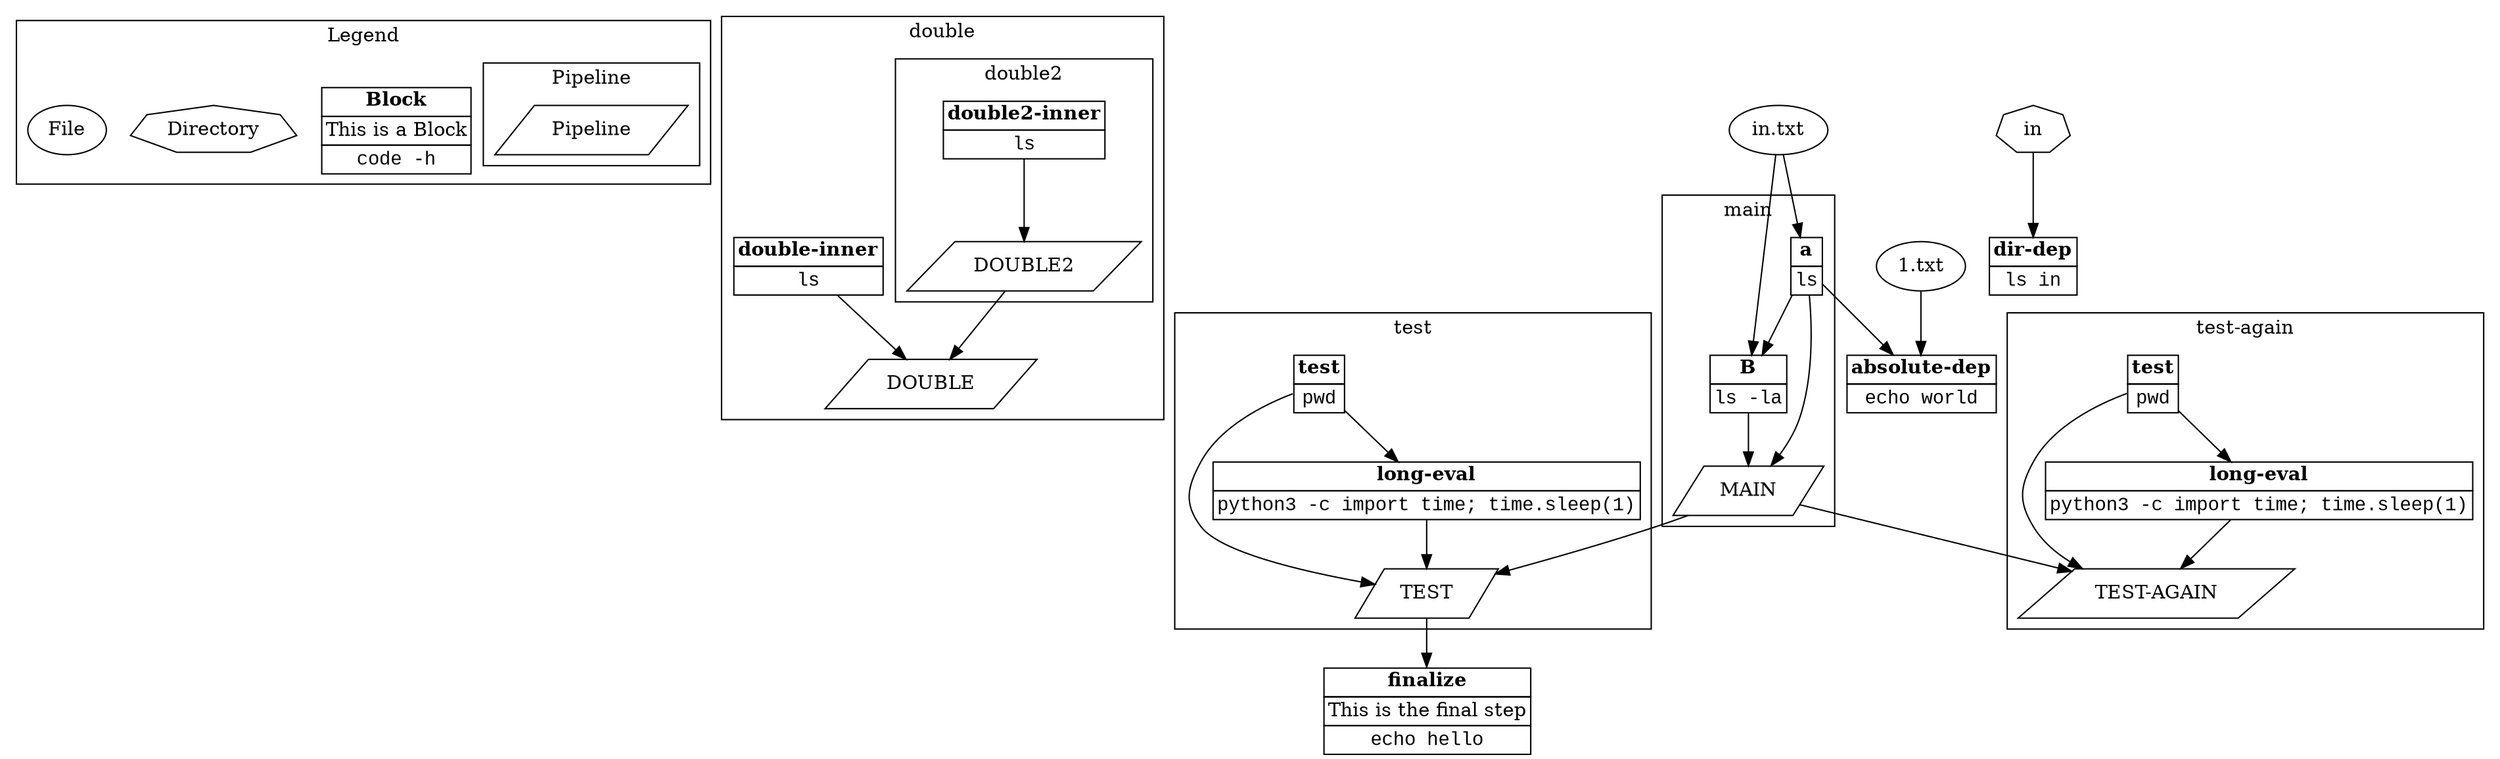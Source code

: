 digraph  {
	subgraph cluster_s4 {
		ID = "cluster_s4";
		subgraph cluster_s0 {
			ID = "cluster_s0";
			label="Pipeline";
			n22[label="Pipeline",shape="parallelogram"];
			
		}label="Legend";
		n23[label=<<table border="0" cellborder="1" cellspacing="0"><tr><td><b>Block</b></td></tr><tr><td>This is a Block</td></tr><tr><td><font face="Courier New, Courier, monospace">code -h</font></td></tr></table>>,shape="plain"];
		n21[label="Directory",shape="septagon"];
		n20[label="File",shape="oval"];
		
	}subgraph cluster_s3 {
		ID = "cluster_s3";
		subgraph cluster_s0 {
			ID = "cluster_s0";
			label="double2";
			n14[label="DOUBLE2",shape="parallelogram"];
			n15[label=<<table border="0" cellborder="1" cellspacing="0"><tr><td><b>double2-inner</b></td></tr><tr><td><font face="Courier New, Courier, monospace">ls</font></td></tr></table>>,shape="plain"];
			
		}label="double";
		n13[label="DOUBLE",shape="parallelogram"];
		n16[label=<<table border="0" cellborder="1" cellspacing="0"><tr><td><b>double-inner</b></td></tr><tr><td><font face="Courier New, Courier, monospace">ls</font></td></tr></table>>,shape="plain"];
		
	}subgraph cluster_s1 {
		ID = "cluster_s1";
		label="main";
		n8[label=<<table border="0" cellborder="1" cellspacing="0"><tr><td><b>B</b></td></tr><tr><td><font face="Courier New, Courier, monospace">ls -la</font></td></tr></table>>,shape="plain"];
		n6[label="MAIN",shape="parallelogram"];
		n7[label=<<table border="0" cellborder="1" cellspacing="0"><tr><td><b>a</b></td></tr><tr><td><font face="Courier New, Courier, monospace">ls</font></td></tr></table>>,shape="plain"];
		
	}subgraph cluster_s0 {
		ID = "cluster_s0";
		label="test";
		n1[label="TEST",shape="parallelogram"];
		n2[label=<<table border="0" cellborder="1" cellspacing="0"><tr><td><b>long-eval</b></td></tr><tr><td><font face="Courier New, Courier, monospace">python3 -c import time; time.sleep(1)</font></td></tr></table>>,shape="plain"];
		n3[label=<<table border="0" cellborder="1" cellspacing="0"><tr><td><b>test</b></td></tr><tr><td><font face="Courier New, Courier, monospace">pwd</font></td></tr></table>>,shape="plain"];
		
	}subgraph cluster_s2 {
		ID = "cluster_s2";
		label="test-again";
		n10[label="TEST-AGAIN",shape="parallelogram"];
		n11[label=<<table border="0" cellborder="1" cellspacing="0"><tr><td><b>long-eval</b></td></tr><tr><td><font face="Courier New, Courier, monospace">python3 -c import time; time.sleep(1)</font></td></tr></table>>,shape="plain"];
		n12[label=<<table border="0" cellborder="1" cellspacing="0"><tr><td><b>test</b></td></tr><tr><td><font face="Courier New, Courier, monospace">pwd</font></td></tr></table>>,shape="plain"];
		
	}
	n18[label="1.txt",shape="oval"];
	n5[label=<<table border="0" cellborder="1" cellspacing="0"><tr><td><b>absolute-dep</b></td></tr><tr><td><font face="Courier New, Courier, monospace">echo world</font></td></tr></table>>,shape="plain"];
	n4[label=<<table border="0" cellborder="1" cellspacing="0"><tr><td><b>dir-dep</b></td></tr><tr><td><font face="Courier New, Courier, monospace">ls in</font></td></tr></table>>,shape="plain"];
	n9[label=<<table border="0" cellborder="1" cellspacing="0"><tr><td><b>finalize</b></td></tr><tr><td>This is the final step</td></tr><tr><td><font face="Courier New, Courier, monospace">echo hello</font></td></tr></table>>,shape="plain"];
	n17[label="in",shape="septagon"];
	n19[label="in.txt",shape="oval"];
	n18->n5;
	n8->n6;
	n14->n13;
	n6->n1;
	n6->n10;
	n1->n9;
	n7->n6;
	n7->n5;
	n7->n8;
	n16->n13;
	n15->n14;
	n17->n4;
	n19->n7;
	n19->n8;
	n2->n1;
	n11->n10;
	n3->n1;
	n3->n2;
	n12->n10;
	n12->n11;
	
}